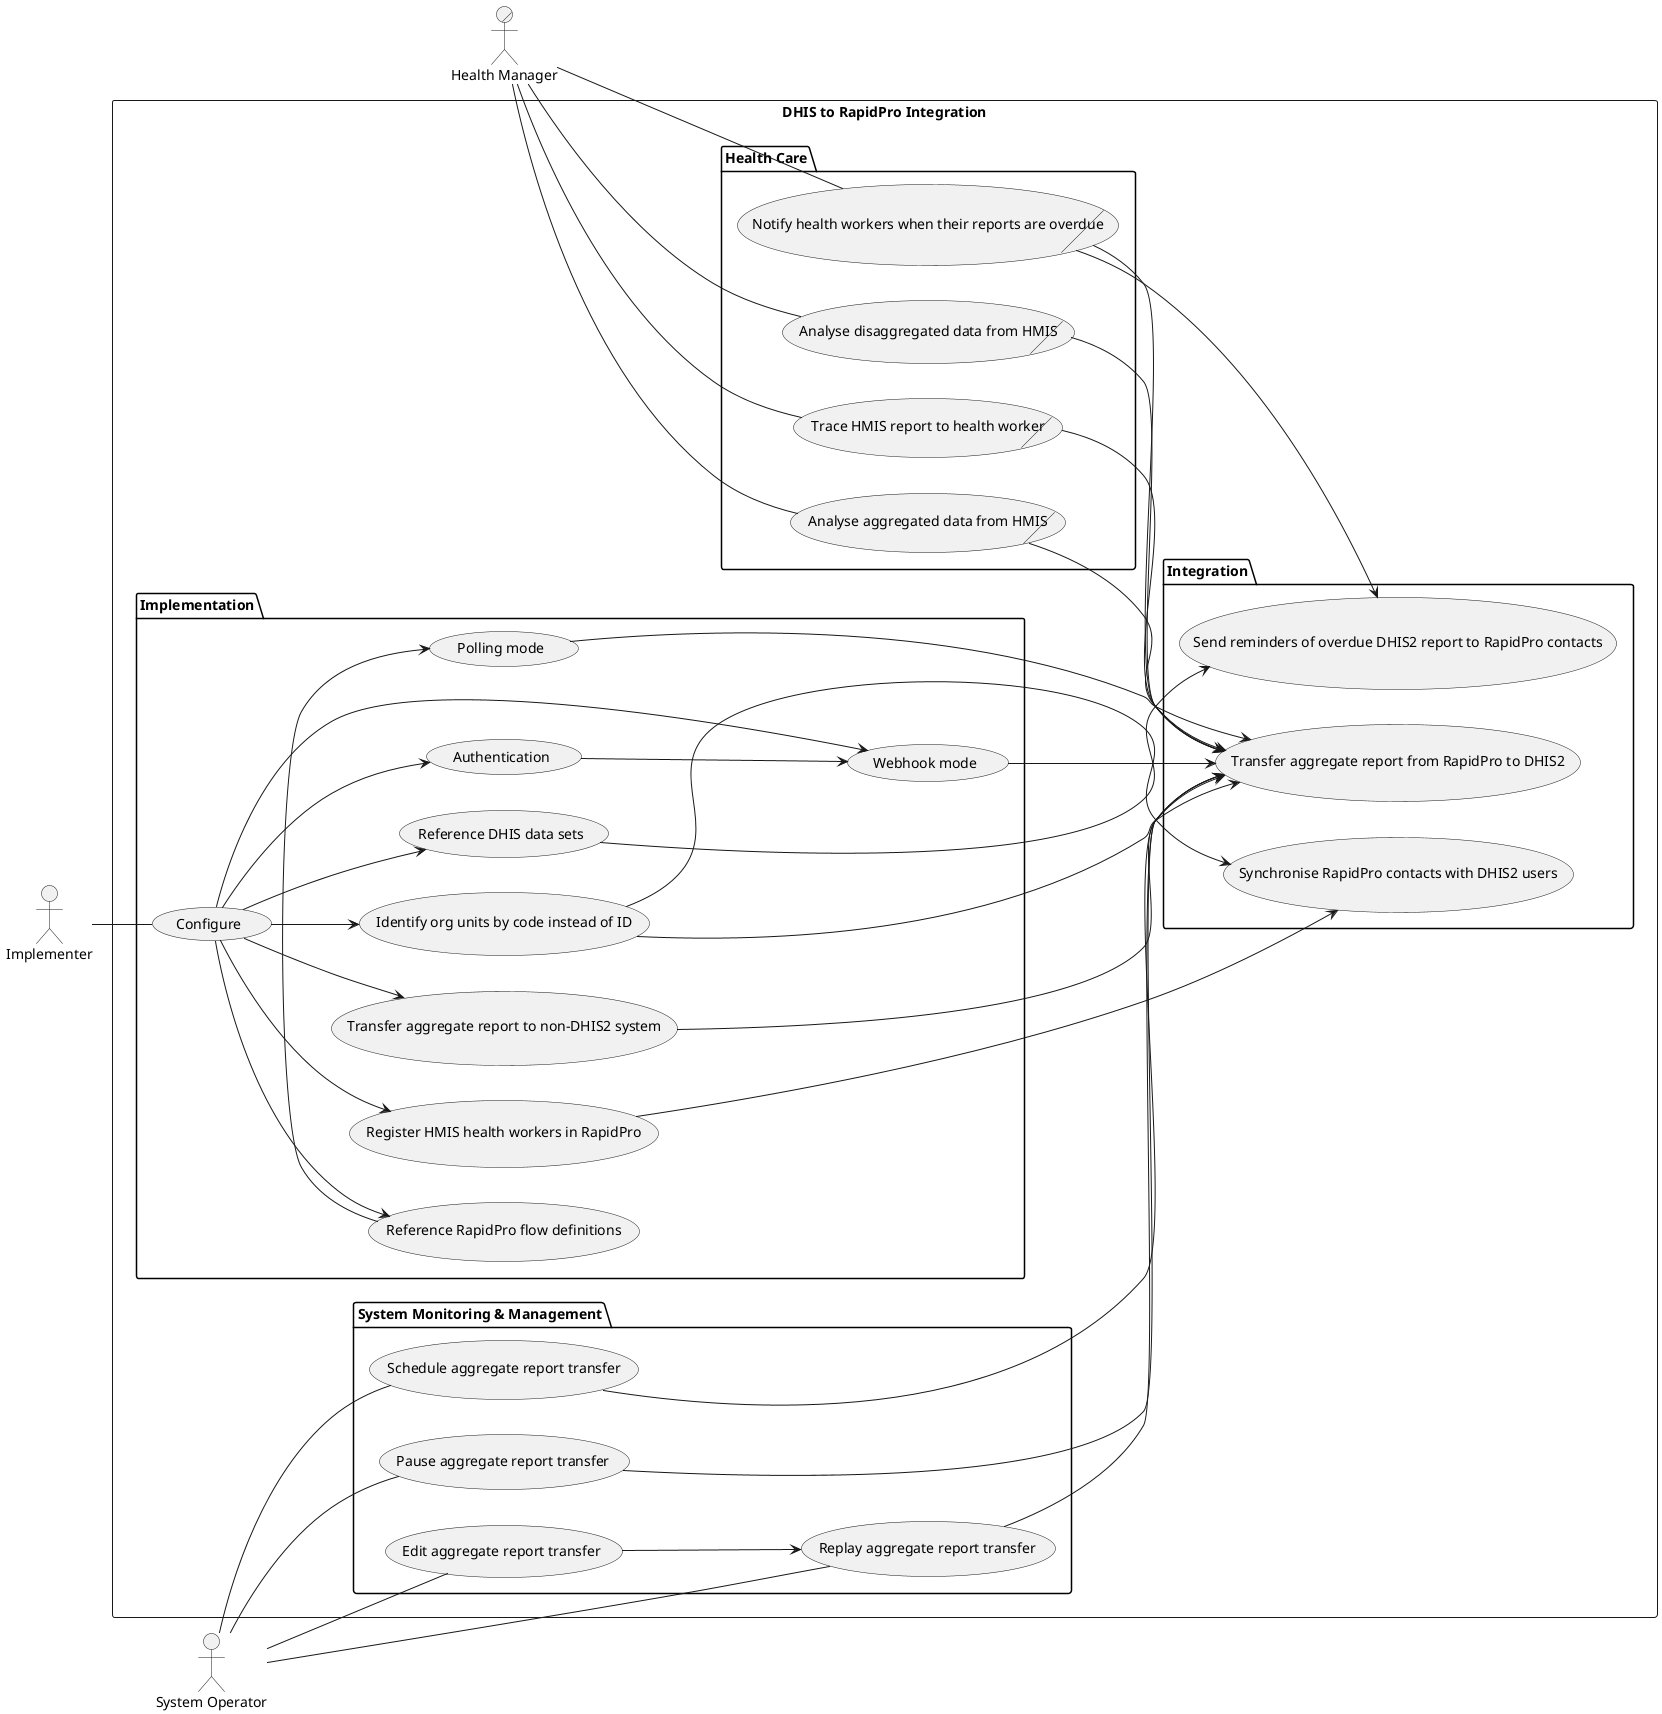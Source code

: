 @startuml
left to right direction

"Health Manager" as :HealthManager:/
"System Operator" as Operator
"Implementer" as Implementer

rectangle "DHIS to RapidPro Integration" {
    package "System Monitoring & Management" {
      usecase ReplayAggrReport as "Replay aggregate report transfer"
      usecase EditAggrReport as "Edit aggregate report transfer"
      usecase ScheduleAggrReport as "Schedule aggregate report transfer"
      usecase PauseAggregateReportTransfer as "Pause aggregate report transfer"
    }
    package "Implementation" {
      usecase IdentityOrgUnitsByCode as "Identify org units by code instead of ID"
      usecase TransferAggrReportToNonDhis2 as "Transfer aggregate report to non-DHIS2 system"
      usecase RegisterHealthWorkers as "Register HMIS health workers in RapidPro"
      usecase Webhook as "Webhook mode"
      usecase Polling as "Polling mode"
      usecase Authentication as Authentication
      usecase Configure
      usecase ReferenceDhisDataSets as "Reference DHIS data sets"
      usecase ReferenceRapidProFlowDefinitions as "Reference RapidPro flow definitions"
    }
    package "Health Care" {
      usecase (AnalyseAggrReport)/ as "Analyse aggregated data from HMIS"
      usecase (NotifyHealthWorkers)/  as "Notify health workers when their reports are overdue"
      usecase (AnalyseDisaggrData)/ as "Analyse disaggregated data from HMIS"
      usecase (TraceHmisReport)/ as "Trace HMIS report to health worker"
    }
    package "Integration" {
      usecase SyncContacts as "Synchronise RapidPro contacts with DHIS2 users"
      usecase TransferAggrReport as "Transfer aggregate report from RapidPro to DHIS2"
      usecase SendReminders as "Send reminders of overdue DHIS2 report to RapidPro contacts"
    }
}
HealthManager -- AnalyseAggrReport
AnalyseAggrReport --> TransferAggrReport
AnalyseDisaggrData --> TransferAggrReport
HealthManager -- NotifyHealthWorkers
NotifyHealthWorkers --> SendReminders
TraceHmisReport --> TransferAggrReport
HealthManager - TraceHmisReport
NotifyHealthWorkers --> TransferAggrReport
Operator -- ScheduleAggrReport
Operator -- ReplayAggrReport
Operator -- PauseAggregateReportTransfer
PauseAggregateReportTransfer --> TransferAggrReport
ReplayAggrReport --> TransferAggrReport
Operator -- EditAggrReport
EditAggrReport --> ReplayAggrReport
ScheduleAggrReport --> TransferAggrReport
TransferAggrReportToNonDhis2 --> TransferAggrReport
IdentityOrgUnitsByCode --> TransferAggrReport
IdentityOrgUnitsByCode --> SyncContacts
HealthManager -- AnalyseDisaggrData
RegisterHealthWorkers --> SyncContacts
Implementer -- Configure
Configure --> IdentityOrgUnitsByCode
Configure --> TransferAggrReportToNonDhis2
Configure --> RegisterHealthWorkers
Configure --> Webhook
Configure --> Authentication
Configure --> ReferenceDhisDataSets
Configure --> ReferenceRapidProFlowDefinitions
ReferenceRapidProFlowDefinitions -> Polling
ReferenceDhisDataSets --> SendReminders
Webhook --> TransferAggrReport
Authentication --> Webhook
Polling --> TransferAggrReport
@enduml
